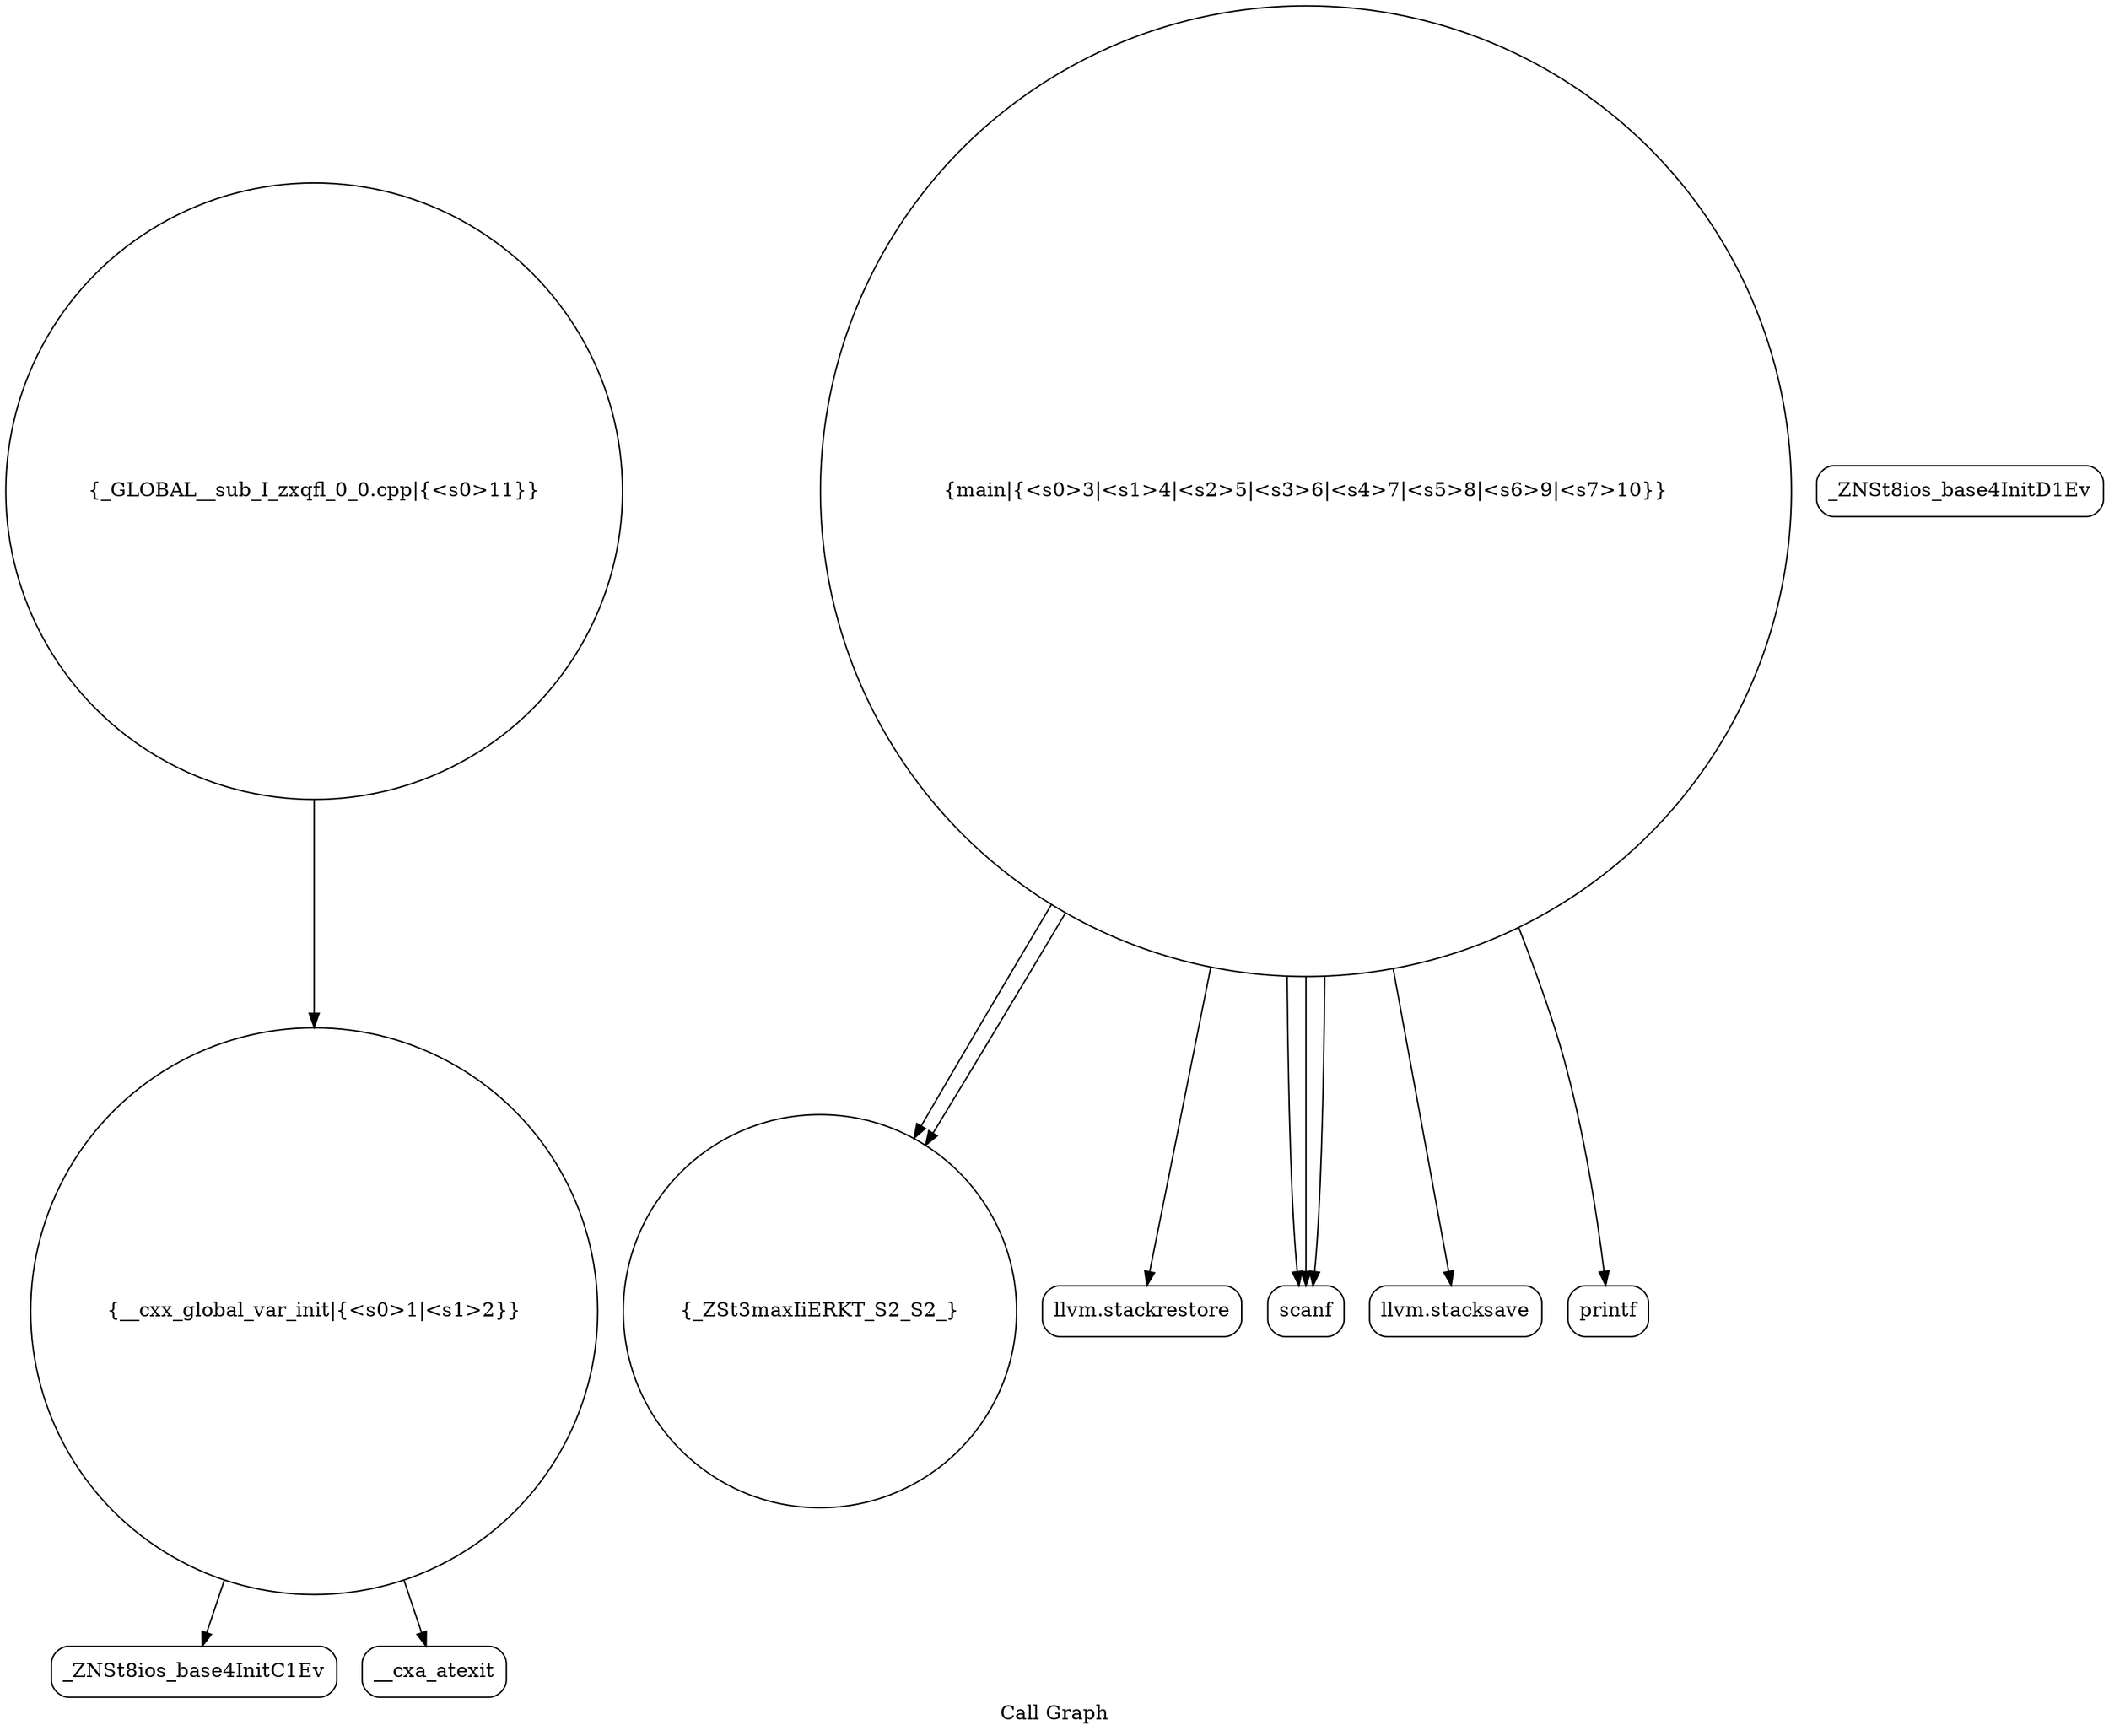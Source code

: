 digraph "Call Graph" {
	label="Call Graph";

	Node0x5580c8f4af60 [shape=record,shape=circle,label="{__cxx_global_var_init|{<s0>1|<s1>2}}"];
	Node0x5580c8f4af60:s0 -> Node0x5580c8f4b3f0[color=black];
	Node0x5580c8f4af60:s1 -> Node0x5580c8f4b4f0[color=black];
	Node0x5580c8f4b6f0 [shape=record,shape=circle,label="{_ZSt3maxIiERKT_S2_S2_}"];
	Node0x5580c8f4b470 [shape=record,shape=Mrecord,label="{_ZNSt8ios_base4InitD1Ev}"];
	Node0x5580c8f4b7f0 [shape=record,shape=Mrecord,label="{llvm.stackrestore}"];
	Node0x5580c8f4b570 [shape=record,shape=circle,label="{main|{<s0>3|<s1>4|<s2>5|<s3>6|<s4>7|<s5>8|<s6>9|<s7>10}}"];
	Node0x5580c8f4b570:s0 -> Node0x5580c8f4b5f0[color=black];
	Node0x5580c8f4b570:s1 -> Node0x5580c8f4b5f0[color=black];
	Node0x5580c8f4b570:s2 -> Node0x5580c8f4b670[color=black];
	Node0x5580c8f4b570:s3 -> Node0x5580c8f4b5f0[color=black];
	Node0x5580c8f4b570:s4 -> Node0x5580c8f4b6f0[color=black];
	Node0x5580c8f4b570:s5 -> Node0x5580c8f4b6f0[color=black];
	Node0x5580c8f4b570:s6 -> Node0x5580c8f4b770[color=black];
	Node0x5580c8f4b570:s7 -> Node0x5580c8f4b7f0[color=black];
	Node0x5580c8f4b670 [shape=record,shape=Mrecord,label="{llvm.stacksave}"];
	Node0x5580c8f4b3f0 [shape=record,shape=Mrecord,label="{_ZNSt8ios_base4InitC1Ev}"];
	Node0x5580c8f4b770 [shape=record,shape=Mrecord,label="{printf}"];
	Node0x5580c8f4b4f0 [shape=record,shape=Mrecord,label="{__cxa_atexit}"];
	Node0x5580c8f4b870 [shape=record,shape=circle,label="{_GLOBAL__sub_I_zxqfl_0_0.cpp|{<s0>11}}"];
	Node0x5580c8f4b870:s0 -> Node0x5580c8f4af60[color=black];
	Node0x5580c8f4b5f0 [shape=record,shape=Mrecord,label="{scanf}"];
}
